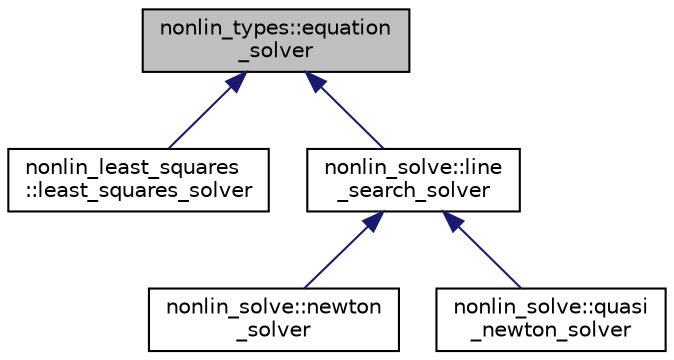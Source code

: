 digraph "nonlin_types::equation_solver"
{
  edge [fontname="Helvetica",fontsize="10",labelfontname="Helvetica",labelfontsize="10"];
  node [fontname="Helvetica",fontsize="10",shape=record];
  Node0 [label="nonlin_types::equation\l_solver",height=0.2,width=0.4,color="black", fillcolor="grey75", style="filled", fontcolor="black"];
  Node0 -> Node1 [dir="back",color="midnightblue",fontsize="10",style="solid",fontname="Helvetica"];
  Node1 [label="nonlin_least_squares\l::least_squares_solver",height=0.2,width=0.4,color="black", fillcolor="white", style="filled",URL="$structnonlin__least__squares_1_1least__squares__solver.html",tooltip="Defines a Levenberg-Marquardt based solver for unconstrained least-squares problems. "];
  Node0 -> Node2 [dir="back",color="midnightblue",fontsize="10",style="solid",fontname="Helvetica"];
  Node2 [label="nonlin_solve::line\l_search_solver",height=0.2,width=0.4,color="black", fillcolor="white", style="filled",URL="$structnonlin__solve_1_1line__search__solver.html",tooltip="A class describing nonlinear solvers that use a line search algorithm to improve convergence behavior..."];
  Node2 -> Node3 [dir="back",color="midnightblue",fontsize="10",style="solid",fontname="Helvetica"];
  Node3 [label="nonlin_solve::newton\l_solver",height=0.2,width=0.4,color="black", fillcolor="white", style="filled",URL="$structnonlin__solve_1_1newton__solver.html",tooltip="Defines a Newton solver. "];
  Node2 -> Node4 [dir="back",color="midnightblue",fontsize="10",style="solid",fontname="Helvetica"];
  Node4 [label="nonlin_solve::quasi\l_newton_solver",height=0.2,width=0.4,color="black", fillcolor="white", style="filled",URL="$structnonlin__solve_1_1quasi__newton__solver.html",tooltip="Defines a quasi-Newton type solver based upon Broyden&#39;s method. "];
}
